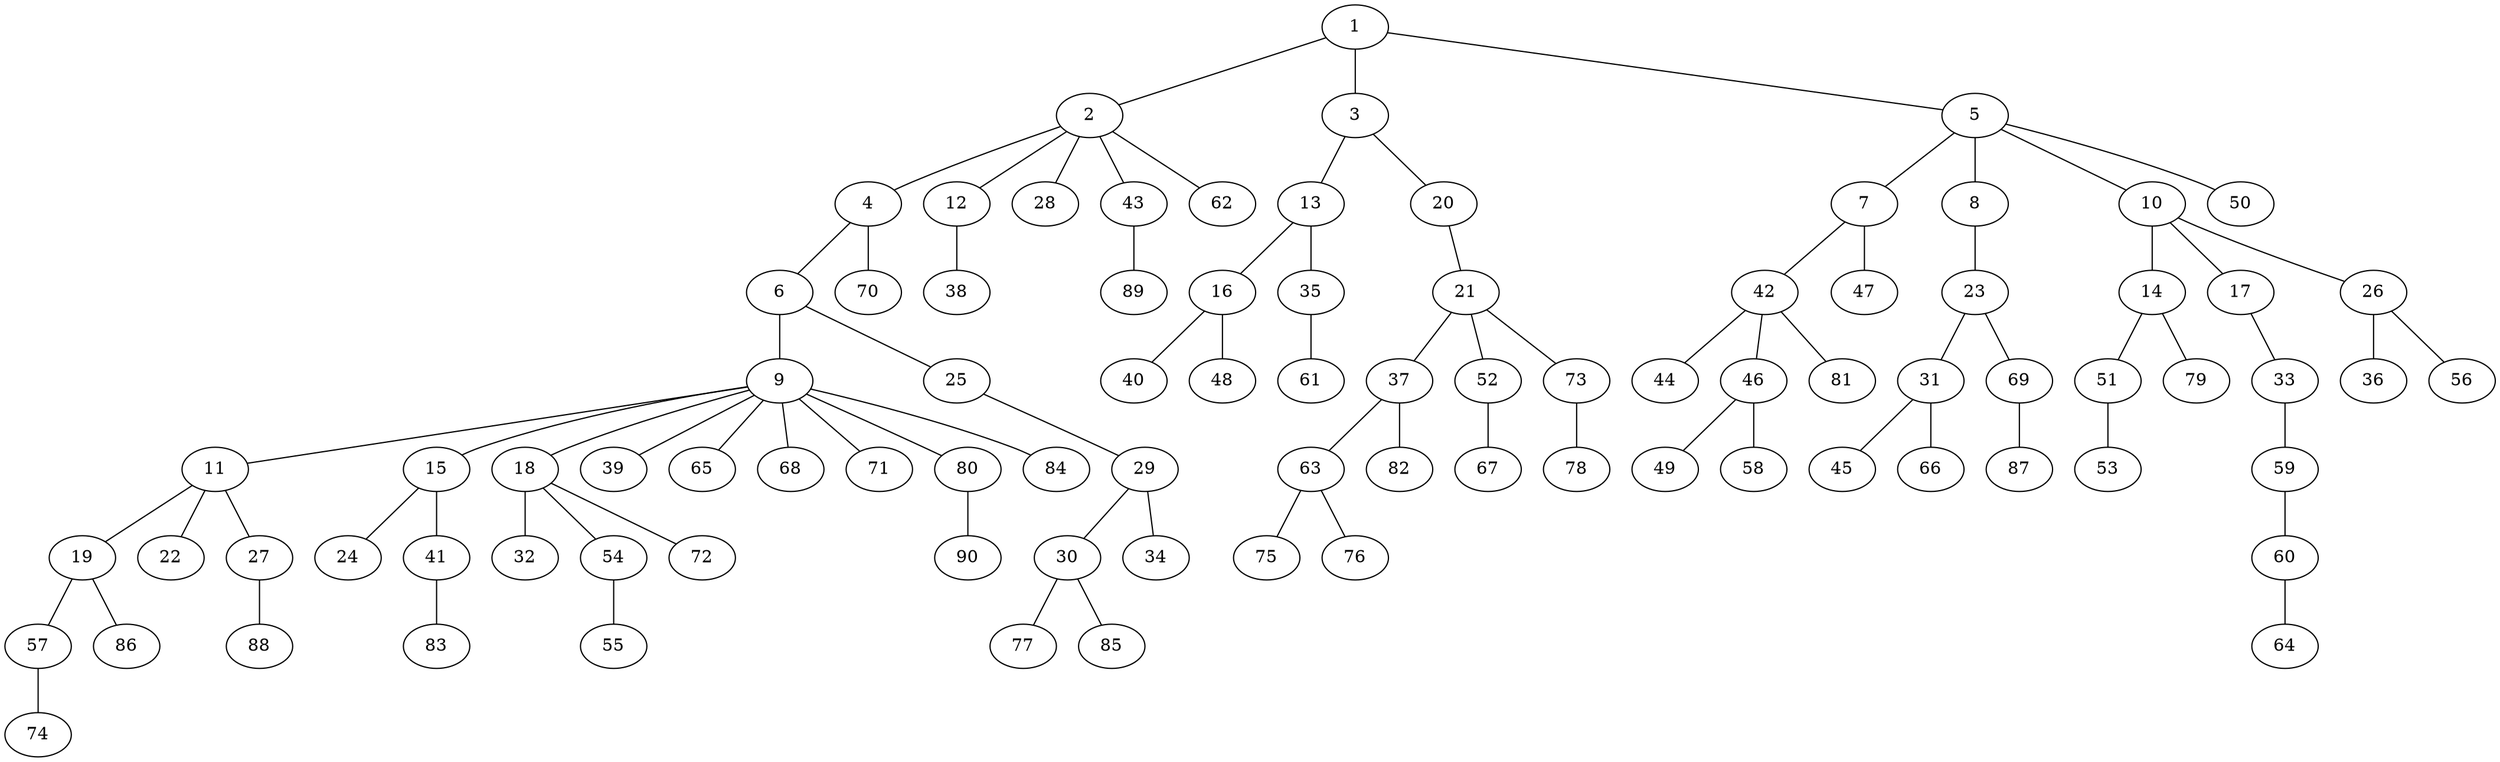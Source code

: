 graph graphname {1--2
1--3
1--5
2--4
2--12
2--28
2--43
2--62
3--13
3--20
4--6
4--70
5--7
5--8
5--10
5--50
6--9
6--25
7--42
7--47
8--23
9--11
9--15
9--18
9--39
9--65
9--68
9--71
9--80
9--84
10--14
10--17
10--26
11--19
11--22
11--27
12--38
13--16
13--35
14--51
14--79
15--24
15--41
16--40
16--48
17--33
18--32
18--54
18--72
19--57
19--86
20--21
21--37
21--52
21--73
23--31
23--69
25--29
26--36
26--56
27--88
29--30
29--34
30--77
30--85
31--45
31--66
33--59
35--61
37--63
37--82
41--83
42--44
42--46
42--81
43--89
46--49
46--58
51--53
52--67
54--55
57--74
59--60
60--64
63--75
63--76
69--87
73--78
80--90
}